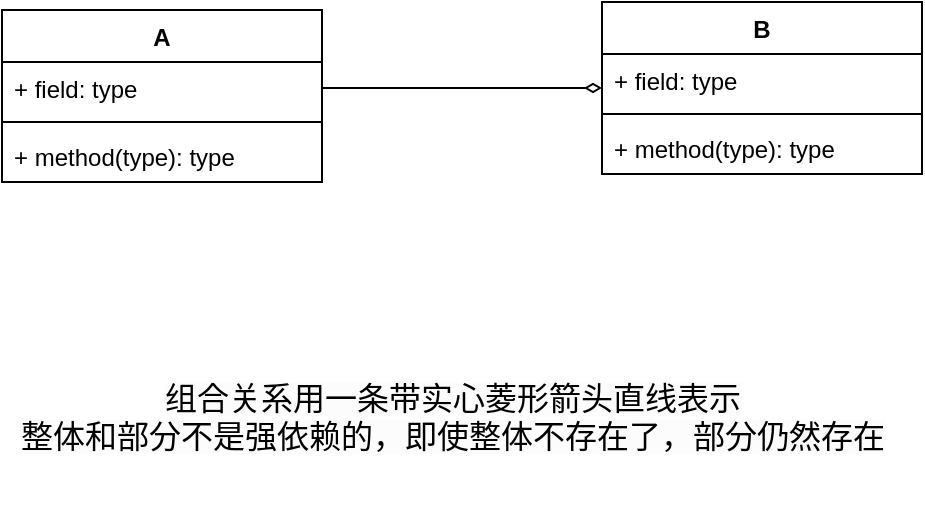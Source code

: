 <mxfile version="13.0.3" type="device"><diagram id="UqaWdB8r6HS4FcL_KYNg" name="第 1 页"><mxGraphModel dx="1086" dy="806" grid="1" gridSize="10" guides="1" tooltips="1" connect="1" arrows="1" fold="1" page="1" pageScale="1" pageWidth="827" pageHeight="1169" math="0" shadow="0"><root><mxCell id="0"/><mxCell id="1" parent="0"/><mxCell id="t11lpzYSgRZc8U4cfsFt-1" value="A" style="swimlane;fontStyle=1;align=center;verticalAlign=top;childLayout=stackLayout;horizontal=1;startSize=26;horizontalStack=0;resizeParent=1;resizeParentMax=0;resizeLast=0;collapsible=1;marginBottom=0;" vertex="1" parent="1"><mxGeometry x="160" y="270" width="160" height="86" as="geometry"/></mxCell><mxCell id="t11lpzYSgRZc8U4cfsFt-2" value="+ field: type" style="text;strokeColor=none;fillColor=none;align=left;verticalAlign=top;spacingLeft=4;spacingRight=4;overflow=hidden;rotatable=0;points=[[0,0.5],[1,0.5]];portConstraint=eastwest;" vertex="1" parent="t11lpzYSgRZc8U4cfsFt-1"><mxGeometry y="26" width="160" height="26" as="geometry"/></mxCell><mxCell id="t11lpzYSgRZc8U4cfsFt-3" value="" style="line;strokeWidth=1;fillColor=none;align=left;verticalAlign=middle;spacingTop=-1;spacingLeft=3;spacingRight=3;rotatable=0;labelPosition=right;points=[];portConstraint=eastwest;" vertex="1" parent="t11lpzYSgRZc8U4cfsFt-1"><mxGeometry y="52" width="160" height="8" as="geometry"/></mxCell><mxCell id="t11lpzYSgRZc8U4cfsFt-4" value="+ method(type): type" style="text;strokeColor=none;fillColor=none;align=left;verticalAlign=top;spacingLeft=4;spacingRight=4;overflow=hidden;rotatable=0;points=[[0,0.5],[1,0.5]];portConstraint=eastwest;" vertex="1" parent="t11lpzYSgRZc8U4cfsFt-1"><mxGeometry y="60" width="160" height="26" as="geometry"/></mxCell><mxCell id="t11lpzYSgRZc8U4cfsFt-10" style="edgeStyle=orthogonalEdgeStyle;rounded=0;orthogonalLoop=1;jettySize=auto;html=1;exitX=1;exitY=0.5;exitDx=0;exitDy=0;entryX=0;entryY=0.5;entryDx=0;entryDy=0;endArrow=diamondThin;endFill=0;" edge="1" parent="1" source="t11lpzYSgRZc8U4cfsFt-2" target="t11lpzYSgRZc8U4cfsFt-6"><mxGeometry relative="1" as="geometry"/></mxCell><mxCell id="t11lpzYSgRZc8U4cfsFt-6" value="B" style="swimlane;fontStyle=1;align=center;verticalAlign=top;childLayout=stackLayout;horizontal=1;startSize=26;horizontalStack=0;resizeParent=1;resizeParentMax=0;resizeLast=0;collapsible=1;marginBottom=0;" vertex="1" parent="1"><mxGeometry x="460" y="266" width="160" height="86" as="geometry"/></mxCell><mxCell id="t11lpzYSgRZc8U4cfsFt-7" value="+ field: type" style="text;strokeColor=none;fillColor=none;align=left;verticalAlign=top;spacingLeft=4;spacingRight=4;overflow=hidden;rotatable=0;points=[[0,0.5],[1,0.5]];portConstraint=eastwest;" vertex="1" parent="t11lpzYSgRZc8U4cfsFt-6"><mxGeometry y="26" width="160" height="26" as="geometry"/></mxCell><mxCell id="t11lpzYSgRZc8U4cfsFt-8" value="" style="line;strokeWidth=1;fillColor=none;align=left;verticalAlign=middle;spacingTop=-1;spacingLeft=3;spacingRight=3;rotatable=0;labelPosition=right;points=[];portConstraint=eastwest;" vertex="1" parent="t11lpzYSgRZc8U4cfsFt-6"><mxGeometry y="52" width="160" height="8" as="geometry"/></mxCell><mxCell id="t11lpzYSgRZc8U4cfsFt-9" value="+ method(type): type" style="text;strokeColor=none;fillColor=none;align=left;verticalAlign=top;spacingLeft=4;spacingRight=4;overflow=hidden;rotatable=0;points=[[0,0.5],[1,0.5]];portConstraint=eastwest;" vertex="1" parent="t11lpzYSgRZc8U4cfsFt-6"><mxGeometry y="60" width="160" height="26" as="geometry"/></mxCell><mxCell id="t11lpzYSgRZc8U4cfsFt-12" value="&lt;span style=&quot;font-size: 16px ; background-color: rgb(252 , 252 , 252)&quot;&gt;组合关系用一条带实心菱形箭头直线表示&lt;br&gt;&lt;/span&gt;&lt;span style=&quot;font-family: &amp;#34;lato&amp;#34; , , &amp;#34;helvetica neue&amp;#34; , &amp;#34;arial&amp;#34; , sans-serif ; font-size: 16px ; background-color: rgb(252 , 252 , 252)&quot;&gt;整体和部分不是强依赖的，即使整体不存在了，部分仍然存在&lt;/span&gt;&lt;span style=&quot;background-color: rgb(252 , 252 , 252)&quot;&gt;&lt;br&gt;&lt;br&gt;&lt;div style=&quot;text-align: left&quot;&gt;&lt;span style=&quot;font-size: 16px&quot;&gt;&lt;b&gt;&lt;br&gt;&lt;/b&gt;&lt;/span&gt;&lt;/div&gt;&lt;/span&gt;" style="text;html=1;align=center;verticalAlign=middle;resizable=0;points=[];autosize=1;" vertex="1" parent="1"><mxGeometry x="160" y="460" width="450" height="60" as="geometry"/></mxCell></root></mxGraphModel></diagram></mxfile>